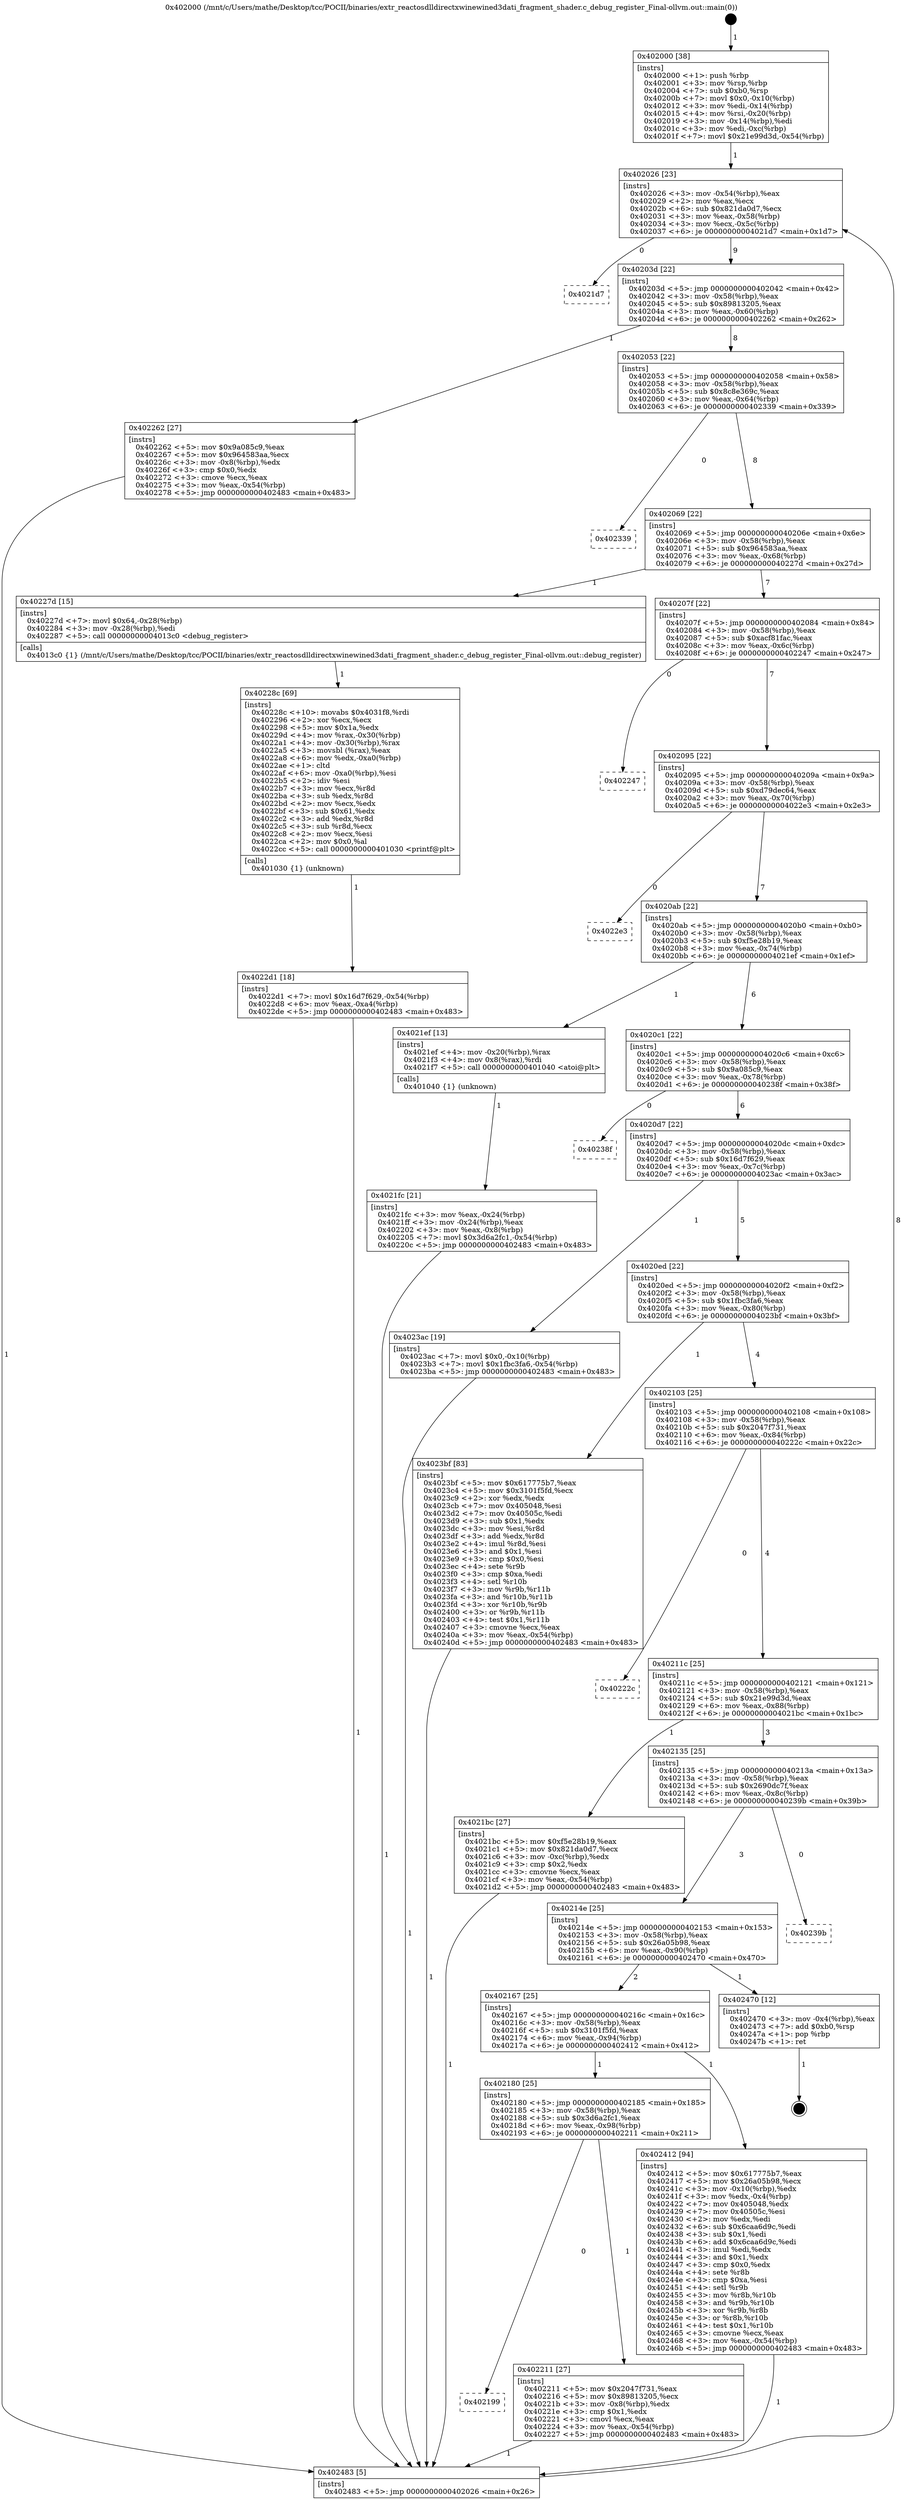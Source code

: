 digraph "0x402000" {
  label = "0x402000 (/mnt/c/Users/mathe/Desktop/tcc/POCII/binaries/extr_reactosdlldirectxwinewined3dati_fragment_shader.c_debug_register_Final-ollvm.out::main(0))"
  labelloc = "t"
  node[shape=record]

  Entry [label="",width=0.3,height=0.3,shape=circle,fillcolor=black,style=filled]
  "0x402026" [label="{
     0x402026 [23]\l
     | [instrs]\l
     &nbsp;&nbsp;0x402026 \<+3\>: mov -0x54(%rbp),%eax\l
     &nbsp;&nbsp;0x402029 \<+2\>: mov %eax,%ecx\l
     &nbsp;&nbsp;0x40202b \<+6\>: sub $0x821da0d7,%ecx\l
     &nbsp;&nbsp;0x402031 \<+3\>: mov %eax,-0x58(%rbp)\l
     &nbsp;&nbsp;0x402034 \<+3\>: mov %ecx,-0x5c(%rbp)\l
     &nbsp;&nbsp;0x402037 \<+6\>: je 00000000004021d7 \<main+0x1d7\>\l
  }"]
  "0x4021d7" [label="{
     0x4021d7\l
  }", style=dashed]
  "0x40203d" [label="{
     0x40203d [22]\l
     | [instrs]\l
     &nbsp;&nbsp;0x40203d \<+5\>: jmp 0000000000402042 \<main+0x42\>\l
     &nbsp;&nbsp;0x402042 \<+3\>: mov -0x58(%rbp),%eax\l
     &nbsp;&nbsp;0x402045 \<+5\>: sub $0x89813205,%eax\l
     &nbsp;&nbsp;0x40204a \<+3\>: mov %eax,-0x60(%rbp)\l
     &nbsp;&nbsp;0x40204d \<+6\>: je 0000000000402262 \<main+0x262\>\l
  }"]
  Exit [label="",width=0.3,height=0.3,shape=circle,fillcolor=black,style=filled,peripheries=2]
  "0x402262" [label="{
     0x402262 [27]\l
     | [instrs]\l
     &nbsp;&nbsp;0x402262 \<+5\>: mov $0x9a085c9,%eax\l
     &nbsp;&nbsp;0x402267 \<+5\>: mov $0x964583aa,%ecx\l
     &nbsp;&nbsp;0x40226c \<+3\>: mov -0x8(%rbp),%edx\l
     &nbsp;&nbsp;0x40226f \<+3\>: cmp $0x0,%edx\l
     &nbsp;&nbsp;0x402272 \<+3\>: cmove %ecx,%eax\l
     &nbsp;&nbsp;0x402275 \<+3\>: mov %eax,-0x54(%rbp)\l
     &nbsp;&nbsp;0x402278 \<+5\>: jmp 0000000000402483 \<main+0x483\>\l
  }"]
  "0x402053" [label="{
     0x402053 [22]\l
     | [instrs]\l
     &nbsp;&nbsp;0x402053 \<+5\>: jmp 0000000000402058 \<main+0x58\>\l
     &nbsp;&nbsp;0x402058 \<+3\>: mov -0x58(%rbp),%eax\l
     &nbsp;&nbsp;0x40205b \<+5\>: sub $0x8c8e369c,%eax\l
     &nbsp;&nbsp;0x402060 \<+3\>: mov %eax,-0x64(%rbp)\l
     &nbsp;&nbsp;0x402063 \<+6\>: je 0000000000402339 \<main+0x339\>\l
  }"]
  "0x4022d1" [label="{
     0x4022d1 [18]\l
     | [instrs]\l
     &nbsp;&nbsp;0x4022d1 \<+7\>: movl $0x16d7f629,-0x54(%rbp)\l
     &nbsp;&nbsp;0x4022d8 \<+6\>: mov %eax,-0xa4(%rbp)\l
     &nbsp;&nbsp;0x4022de \<+5\>: jmp 0000000000402483 \<main+0x483\>\l
  }"]
  "0x402339" [label="{
     0x402339\l
  }", style=dashed]
  "0x402069" [label="{
     0x402069 [22]\l
     | [instrs]\l
     &nbsp;&nbsp;0x402069 \<+5\>: jmp 000000000040206e \<main+0x6e\>\l
     &nbsp;&nbsp;0x40206e \<+3\>: mov -0x58(%rbp),%eax\l
     &nbsp;&nbsp;0x402071 \<+5\>: sub $0x964583aa,%eax\l
     &nbsp;&nbsp;0x402076 \<+3\>: mov %eax,-0x68(%rbp)\l
     &nbsp;&nbsp;0x402079 \<+6\>: je 000000000040227d \<main+0x27d\>\l
  }"]
  "0x40228c" [label="{
     0x40228c [69]\l
     | [instrs]\l
     &nbsp;&nbsp;0x40228c \<+10\>: movabs $0x4031f8,%rdi\l
     &nbsp;&nbsp;0x402296 \<+2\>: xor %ecx,%ecx\l
     &nbsp;&nbsp;0x402298 \<+5\>: mov $0x1a,%edx\l
     &nbsp;&nbsp;0x40229d \<+4\>: mov %rax,-0x30(%rbp)\l
     &nbsp;&nbsp;0x4022a1 \<+4\>: mov -0x30(%rbp),%rax\l
     &nbsp;&nbsp;0x4022a5 \<+3\>: movsbl (%rax),%eax\l
     &nbsp;&nbsp;0x4022a8 \<+6\>: mov %edx,-0xa0(%rbp)\l
     &nbsp;&nbsp;0x4022ae \<+1\>: cltd\l
     &nbsp;&nbsp;0x4022af \<+6\>: mov -0xa0(%rbp),%esi\l
     &nbsp;&nbsp;0x4022b5 \<+2\>: idiv %esi\l
     &nbsp;&nbsp;0x4022b7 \<+3\>: mov %ecx,%r8d\l
     &nbsp;&nbsp;0x4022ba \<+3\>: sub %edx,%r8d\l
     &nbsp;&nbsp;0x4022bd \<+2\>: mov %ecx,%edx\l
     &nbsp;&nbsp;0x4022bf \<+3\>: sub $0x61,%edx\l
     &nbsp;&nbsp;0x4022c2 \<+3\>: add %edx,%r8d\l
     &nbsp;&nbsp;0x4022c5 \<+3\>: sub %r8d,%ecx\l
     &nbsp;&nbsp;0x4022c8 \<+2\>: mov %ecx,%esi\l
     &nbsp;&nbsp;0x4022ca \<+2\>: mov $0x0,%al\l
     &nbsp;&nbsp;0x4022cc \<+5\>: call 0000000000401030 \<printf@plt\>\l
     | [calls]\l
     &nbsp;&nbsp;0x401030 \{1\} (unknown)\l
  }"]
  "0x40227d" [label="{
     0x40227d [15]\l
     | [instrs]\l
     &nbsp;&nbsp;0x40227d \<+7\>: movl $0x64,-0x28(%rbp)\l
     &nbsp;&nbsp;0x402284 \<+3\>: mov -0x28(%rbp),%edi\l
     &nbsp;&nbsp;0x402287 \<+5\>: call 00000000004013c0 \<debug_register\>\l
     | [calls]\l
     &nbsp;&nbsp;0x4013c0 \{1\} (/mnt/c/Users/mathe/Desktop/tcc/POCII/binaries/extr_reactosdlldirectxwinewined3dati_fragment_shader.c_debug_register_Final-ollvm.out::debug_register)\l
  }"]
  "0x40207f" [label="{
     0x40207f [22]\l
     | [instrs]\l
     &nbsp;&nbsp;0x40207f \<+5\>: jmp 0000000000402084 \<main+0x84\>\l
     &nbsp;&nbsp;0x402084 \<+3\>: mov -0x58(%rbp),%eax\l
     &nbsp;&nbsp;0x402087 \<+5\>: sub $0xacf81fac,%eax\l
     &nbsp;&nbsp;0x40208c \<+3\>: mov %eax,-0x6c(%rbp)\l
     &nbsp;&nbsp;0x40208f \<+6\>: je 0000000000402247 \<main+0x247\>\l
  }"]
  "0x402199" [label="{
     0x402199\l
  }", style=dashed]
  "0x402247" [label="{
     0x402247\l
  }", style=dashed]
  "0x402095" [label="{
     0x402095 [22]\l
     | [instrs]\l
     &nbsp;&nbsp;0x402095 \<+5\>: jmp 000000000040209a \<main+0x9a\>\l
     &nbsp;&nbsp;0x40209a \<+3\>: mov -0x58(%rbp),%eax\l
     &nbsp;&nbsp;0x40209d \<+5\>: sub $0xd79dec64,%eax\l
     &nbsp;&nbsp;0x4020a2 \<+3\>: mov %eax,-0x70(%rbp)\l
     &nbsp;&nbsp;0x4020a5 \<+6\>: je 00000000004022e3 \<main+0x2e3\>\l
  }"]
  "0x402211" [label="{
     0x402211 [27]\l
     | [instrs]\l
     &nbsp;&nbsp;0x402211 \<+5\>: mov $0x2047f731,%eax\l
     &nbsp;&nbsp;0x402216 \<+5\>: mov $0x89813205,%ecx\l
     &nbsp;&nbsp;0x40221b \<+3\>: mov -0x8(%rbp),%edx\l
     &nbsp;&nbsp;0x40221e \<+3\>: cmp $0x1,%edx\l
     &nbsp;&nbsp;0x402221 \<+3\>: cmovl %ecx,%eax\l
     &nbsp;&nbsp;0x402224 \<+3\>: mov %eax,-0x54(%rbp)\l
     &nbsp;&nbsp;0x402227 \<+5\>: jmp 0000000000402483 \<main+0x483\>\l
  }"]
  "0x4022e3" [label="{
     0x4022e3\l
  }", style=dashed]
  "0x4020ab" [label="{
     0x4020ab [22]\l
     | [instrs]\l
     &nbsp;&nbsp;0x4020ab \<+5\>: jmp 00000000004020b0 \<main+0xb0\>\l
     &nbsp;&nbsp;0x4020b0 \<+3\>: mov -0x58(%rbp),%eax\l
     &nbsp;&nbsp;0x4020b3 \<+5\>: sub $0xf5e28b19,%eax\l
     &nbsp;&nbsp;0x4020b8 \<+3\>: mov %eax,-0x74(%rbp)\l
     &nbsp;&nbsp;0x4020bb \<+6\>: je 00000000004021ef \<main+0x1ef\>\l
  }"]
  "0x402180" [label="{
     0x402180 [25]\l
     | [instrs]\l
     &nbsp;&nbsp;0x402180 \<+5\>: jmp 0000000000402185 \<main+0x185\>\l
     &nbsp;&nbsp;0x402185 \<+3\>: mov -0x58(%rbp),%eax\l
     &nbsp;&nbsp;0x402188 \<+5\>: sub $0x3d6a2fc1,%eax\l
     &nbsp;&nbsp;0x40218d \<+6\>: mov %eax,-0x98(%rbp)\l
     &nbsp;&nbsp;0x402193 \<+6\>: je 0000000000402211 \<main+0x211\>\l
  }"]
  "0x4021ef" [label="{
     0x4021ef [13]\l
     | [instrs]\l
     &nbsp;&nbsp;0x4021ef \<+4\>: mov -0x20(%rbp),%rax\l
     &nbsp;&nbsp;0x4021f3 \<+4\>: mov 0x8(%rax),%rdi\l
     &nbsp;&nbsp;0x4021f7 \<+5\>: call 0000000000401040 \<atoi@plt\>\l
     | [calls]\l
     &nbsp;&nbsp;0x401040 \{1\} (unknown)\l
  }"]
  "0x4020c1" [label="{
     0x4020c1 [22]\l
     | [instrs]\l
     &nbsp;&nbsp;0x4020c1 \<+5\>: jmp 00000000004020c6 \<main+0xc6\>\l
     &nbsp;&nbsp;0x4020c6 \<+3\>: mov -0x58(%rbp),%eax\l
     &nbsp;&nbsp;0x4020c9 \<+5\>: sub $0x9a085c9,%eax\l
     &nbsp;&nbsp;0x4020ce \<+3\>: mov %eax,-0x78(%rbp)\l
     &nbsp;&nbsp;0x4020d1 \<+6\>: je 000000000040238f \<main+0x38f\>\l
  }"]
  "0x402412" [label="{
     0x402412 [94]\l
     | [instrs]\l
     &nbsp;&nbsp;0x402412 \<+5\>: mov $0x617775b7,%eax\l
     &nbsp;&nbsp;0x402417 \<+5\>: mov $0x26a05b98,%ecx\l
     &nbsp;&nbsp;0x40241c \<+3\>: mov -0x10(%rbp),%edx\l
     &nbsp;&nbsp;0x40241f \<+3\>: mov %edx,-0x4(%rbp)\l
     &nbsp;&nbsp;0x402422 \<+7\>: mov 0x405048,%edx\l
     &nbsp;&nbsp;0x402429 \<+7\>: mov 0x40505c,%esi\l
     &nbsp;&nbsp;0x402430 \<+2\>: mov %edx,%edi\l
     &nbsp;&nbsp;0x402432 \<+6\>: sub $0x6caa6d9c,%edi\l
     &nbsp;&nbsp;0x402438 \<+3\>: sub $0x1,%edi\l
     &nbsp;&nbsp;0x40243b \<+6\>: add $0x6caa6d9c,%edi\l
     &nbsp;&nbsp;0x402441 \<+3\>: imul %edi,%edx\l
     &nbsp;&nbsp;0x402444 \<+3\>: and $0x1,%edx\l
     &nbsp;&nbsp;0x402447 \<+3\>: cmp $0x0,%edx\l
     &nbsp;&nbsp;0x40244a \<+4\>: sete %r8b\l
     &nbsp;&nbsp;0x40244e \<+3\>: cmp $0xa,%esi\l
     &nbsp;&nbsp;0x402451 \<+4\>: setl %r9b\l
     &nbsp;&nbsp;0x402455 \<+3\>: mov %r8b,%r10b\l
     &nbsp;&nbsp;0x402458 \<+3\>: and %r9b,%r10b\l
     &nbsp;&nbsp;0x40245b \<+3\>: xor %r9b,%r8b\l
     &nbsp;&nbsp;0x40245e \<+3\>: or %r8b,%r10b\l
     &nbsp;&nbsp;0x402461 \<+4\>: test $0x1,%r10b\l
     &nbsp;&nbsp;0x402465 \<+3\>: cmovne %ecx,%eax\l
     &nbsp;&nbsp;0x402468 \<+3\>: mov %eax,-0x54(%rbp)\l
     &nbsp;&nbsp;0x40246b \<+5\>: jmp 0000000000402483 \<main+0x483\>\l
  }"]
  "0x40238f" [label="{
     0x40238f\l
  }", style=dashed]
  "0x4020d7" [label="{
     0x4020d7 [22]\l
     | [instrs]\l
     &nbsp;&nbsp;0x4020d7 \<+5\>: jmp 00000000004020dc \<main+0xdc\>\l
     &nbsp;&nbsp;0x4020dc \<+3\>: mov -0x58(%rbp),%eax\l
     &nbsp;&nbsp;0x4020df \<+5\>: sub $0x16d7f629,%eax\l
     &nbsp;&nbsp;0x4020e4 \<+3\>: mov %eax,-0x7c(%rbp)\l
     &nbsp;&nbsp;0x4020e7 \<+6\>: je 00000000004023ac \<main+0x3ac\>\l
  }"]
  "0x402167" [label="{
     0x402167 [25]\l
     | [instrs]\l
     &nbsp;&nbsp;0x402167 \<+5\>: jmp 000000000040216c \<main+0x16c\>\l
     &nbsp;&nbsp;0x40216c \<+3\>: mov -0x58(%rbp),%eax\l
     &nbsp;&nbsp;0x40216f \<+5\>: sub $0x3101f5fd,%eax\l
     &nbsp;&nbsp;0x402174 \<+6\>: mov %eax,-0x94(%rbp)\l
     &nbsp;&nbsp;0x40217a \<+6\>: je 0000000000402412 \<main+0x412\>\l
  }"]
  "0x4023ac" [label="{
     0x4023ac [19]\l
     | [instrs]\l
     &nbsp;&nbsp;0x4023ac \<+7\>: movl $0x0,-0x10(%rbp)\l
     &nbsp;&nbsp;0x4023b3 \<+7\>: movl $0x1fbc3fa6,-0x54(%rbp)\l
     &nbsp;&nbsp;0x4023ba \<+5\>: jmp 0000000000402483 \<main+0x483\>\l
  }"]
  "0x4020ed" [label="{
     0x4020ed [22]\l
     | [instrs]\l
     &nbsp;&nbsp;0x4020ed \<+5\>: jmp 00000000004020f2 \<main+0xf2\>\l
     &nbsp;&nbsp;0x4020f2 \<+3\>: mov -0x58(%rbp),%eax\l
     &nbsp;&nbsp;0x4020f5 \<+5\>: sub $0x1fbc3fa6,%eax\l
     &nbsp;&nbsp;0x4020fa \<+3\>: mov %eax,-0x80(%rbp)\l
     &nbsp;&nbsp;0x4020fd \<+6\>: je 00000000004023bf \<main+0x3bf\>\l
  }"]
  "0x402470" [label="{
     0x402470 [12]\l
     | [instrs]\l
     &nbsp;&nbsp;0x402470 \<+3\>: mov -0x4(%rbp),%eax\l
     &nbsp;&nbsp;0x402473 \<+7\>: add $0xb0,%rsp\l
     &nbsp;&nbsp;0x40247a \<+1\>: pop %rbp\l
     &nbsp;&nbsp;0x40247b \<+1\>: ret\l
  }"]
  "0x4023bf" [label="{
     0x4023bf [83]\l
     | [instrs]\l
     &nbsp;&nbsp;0x4023bf \<+5\>: mov $0x617775b7,%eax\l
     &nbsp;&nbsp;0x4023c4 \<+5\>: mov $0x3101f5fd,%ecx\l
     &nbsp;&nbsp;0x4023c9 \<+2\>: xor %edx,%edx\l
     &nbsp;&nbsp;0x4023cb \<+7\>: mov 0x405048,%esi\l
     &nbsp;&nbsp;0x4023d2 \<+7\>: mov 0x40505c,%edi\l
     &nbsp;&nbsp;0x4023d9 \<+3\>: sub $0x1,%edx\l
     &nbsp;&nbsp;0x4023dc \<+3\>: mov %esi,%r8d\l
     &nbsp;&nbsp;0x4023df \<+3\>: add %edx,%r8d\l
     &nbsp;&nbsp;0x4023e2 \<+4\>: imul %r8d,%esi\l
     &nbsp;&nbsp;0x4023e6 \<+3\>: and $0x1,%esi\l
     &nbsp;&nbsp;0x4023e9 \<+3\>: cmp $0x0,%esi\l
     &nbsp;&nbsp;0x4023ec \<+4\>: sete %r9b\l
     &nbsp;&nbsp;0x4023f0 \<+3\>: cmp $0xa,%edi\l
     &nbsp;&nbsp;0x4023f3 \<+4\>: setl %r10b\l
     &nbsp;&nbsp;0x4023f7 \<+3\>: mov %r9b,%r11b\l
     &nbsp;&nbsp;0x4023fa \<+3\>: and %r10b,%r11b\l
     &nbsp;&nbsp;0x4023fd \<+3\>: xor %r10b,%r9b\l
     &nbsp;&nbsp;0x402400 \<+3\>: or %r9b,%r11b\l
     &nbsp;&nbsp;0x402403 \<+4\>: test $0x1,%r11b\l
     &nbsp;&nbsp;0x402407 \<+3\>: cmovne %ecx,%eax\l
     &nbsp;&nbsp;0x40240a \<+3\>: mov %eax,-0x54(%rbp)\l
     &nbsp;&nbsp;0x40240d \<+5\>: jmp 0000000000402483 \<main+0x483\>\l
  }"]
  "0x402103" [label="{
     0x402103 [25]\l
     | [instrs]\l
     &nbsp;&nbsp;0x402103 \<+5\>: jmp 0000000000402108 \<main+0x108\>\l
     &nbsp;&nbsp;0x402108 \<+3\>: mov -0x58(%rbp),%eax\l
     &nbsp;&nbsp;0x40210b \<+5\>: sub $0x2047f731,%eax\l
     &nbsp;&nbsp;0x402110 \<+6\>: mov %eax,-0x84(%rbp)\l
     &nbsp;&nbsp;0x402116 \<+6\>: je 000000000040222c \<main+0x22c\>\l
  }"]
  "0x40214e" [label="{
     0x40214e [25]\l
     | [instrs]\l
     &nbsp;&nbsp;0x40214e \<+5\>: jmp 0000000000402153 \<main+0x153\>\l
     &nbsp;&nbsp;0x402153 \<+3\>: mov -0x58(%rbp),%eax\l
     &nbsp;&nbsp;0x402156 \<+5\>: sub $0x26a05b98,%eax\l
     &nbsp;&nbsp;0x40215b \<+6\>: mov %eax,-0x90(%rbp)\l
     &nbsp;&nbsp;0x402161 \<+6\>: je 0000000000402470 \<main+0x470\>\l
  }"]
  "0x40222c" [label="{
     0x40222c\l
  }", style=dashed]
  "0x40211c" [label="{
     0x40211c [25]\l
     | [instrs]\l
     &nbsp;&nbsp;0x40211c \<+5\>: jmp 0000000000402121 \<main+0x121\>\l
     &nbsp;&nbsp;0x402121 \<+3\>: mov -0x58(%rbp),%eax\l
     &nbsp;&nbsp;0x402124 \<+5\>: sub $0x21e99d3d,%eax\l
     &nbsp;&nbsp;0x402129 \<+6\>: mov %eax,-0x88(%rbp)\l
     &nbsp;&nbsp;0x40212f \<+6\>: je 00000000004021bc \<main+0x1bc\>\l
  }"]
  "0x40239b" [label="{
     0x40239b\l
  }", style=dashed]
  "0x4021bc" [label="{
     0x4021bc [27]\l
     | [instrs]\l
     &nbsp;&nbsp;0x4021bc \<+5\>: mov $0xf5e28b19,%eax\l
     &nbsp;&nbsp;0x4021c1 \<+5\>: mov $0x821da0d7,%ecx\l
     &nbsp;&nbsp;0x4021c6 \<+3\>: mov -0xc(%rbp),%edx\l
     &nbsp;&nbsp;0x4021c9 \<+3\>: cmp $0x2,%edx\l
     &nbsp;&nbsp;0x4021cc \<+3\>: cmovne %ecx,%eax\l
     &nbsp;&nbsp;0x4021cf \<+3\>: mov %eax,-0x54(%rbp)\l
     &nbsp;&nbsp;0x4021d2 \<+5\>: jmp 0000000000402483 \<main+0x483\>\l
  }"]
  "0x402135" [label="{
     0x402135 [25]\l
     | [instrs]\l
     &nbsp;&nbsp;0x402135 \<+5\>: jmp 000000000040213a \<main+0x13a\>\l
     &nbsp;&nbsp;0x40213a \<+3\>: mov -0x58(%rbp),%eax\l
     &nbsp;&nbsp;0x40213d \<+5\>: sub $0x2690dc7f,%eax\l
     &nbsp;&nbsp;0x402142 \<+6\>: mov %eax,-0x8c(%rbp)\l
     &nbsp;&nbsp;0x402148 \<+6\>: je 000000000040239b \<main+0x39b\>\l
  }"]
  "0x402483" [label="{
     0x402483 [5]\l
     | [instrs]\l
     &nbsp;&nbsp;0x402483 \<+5\>: jmp 0000000000402026 \<main+0x26\>\l
  }"]
  "0x402000" [label="{
     0x402000 [38]\l
     | [instrs]\l
     &nbsp;&nbsp;0x402000 \<+1\>: push %rbp\l
     &nbsp;&nbsp;0x402001 \<+3\>: mov %rsp,%rbp\l
     &nbsp;&nbsp;0x402004 \<+7\>: sub $0xb0,%rsp\l
     &nbsp;&nbsp;0x40200b \<+7\>: movl $0x0,-0x10(%rbp)\l
     &nbsp;&nbsp;0x402012 \<+3\>: mov %edi,-0x14(%rbp)\l
     &nbsp;&nbsp;0x402015 \<+4\>: mov %rsi,-0x20(%rbp)\l
     &nbsp;&nbsp;0x402019 \<+3\>: mov -0x14(%rbp),%edi\l
     &nbsp;&nbsp;0x40201c \<+3\>: mov %edi,-0xc(%rbp)\l
     &nbsp;&nbsp;0x40201f \<+7\>: movl $0x21e99d3d,-0x54(%rbp)\l
  }"]
  "0x4021fc" [label="{
     0x4021fc [21]\l
     | [instrs]\l
     &nbsp;&nbsp;0x4021fc \<+3\>: mov %eax,-0x24(%rbp)\l
     &nbsp;&nbsp;0x4021ff \<+3\>: mov -0x24(%rbp),%eax\l
     &nbsp;&nbsp;0x402202 \<+3\>: mov %eax,-0x8(%rbp)\l
     &nbsp;&nbsp;0x402205 \<+7\>: movl $0x3d6a2fc1,-0x54(%rbp)\l
     &nbsp;&nbsp;0x40220c \<+5\>: jmp 0000000000402483 \<main+0x483\>\l
  }"]
  Entry -> "0x402000" [label=" 1"]
  "0x402026" -> "0x4021d7" [label=" 0"]
  "0x402026" -> "0x40203d" [label=" 9"]
  "0x402470" -> Exit [label=" 1"]
  "0x40203d" -> "0x402262" [label=" 1"]
  "0x40203d" -> "0x402053" [label=" 8"]
  "0x402412" -> "0x402483" [label=" 1"]
  "0x402053" -> "0x402339" [label=" 0"]
  "0x402053" -> "0x402069" [label=" 8"]
  "0x4023bf" -> "0x402483" [label=" 1"]
  "0x402069" -> "0x40227d" [label=" 1"]
  "0x402069" -> "0x40207f" [label=" 7"]
  "0x4023ac" -> "0x402483" [label=" 1"]
  "0x40207f" -> "0x402247" [label=" 0"]
  "0x40207f" -> "0x402095" [label=" 7"]
  "0x4022d1" -> "0x402483" [label=" 1"]
  "0x402095" -> "0x4022e3" [label=" 0"]
  "0x402095" -> "0x4020ab" [label=" 7"]
  "0x40228c" -> "0x4022d1" [label=" 1"]
  "0x4020ab" -> "0x4021ef" [label=" 1"]
  "0x4020ab" -> "0x4020c1" [label=" 6"]
  "0x402262" -> "0x402483" [label=" 1"]
  "0x4020c1" -> "0x40238f" [label=" 0"]
  "0x4020c1" -> "0x4020d7" [label=" 6"]
  "0x402211" -> "0x402483" [label=" 1"]
  "0x4020d7" -> "0x4023ac" [label=" 1"]
  "0x4020d7" -> "0x4020ed" [label=" 5"]
  "0x402180" -> "0x402211" [label=" 1"]
  "0x4020ed" -> "0x4023bf" [label=" 1"]
  "0x4020ed" -> "0x402103" [label=" 4"]
  "0x40227d" -> "0x40228c" [label=" 1"]
  "0x402103" -> "0x40222c" [label=" 0"]
  "0x402103" -> "0x40211c" [label=" 4"]
  "0x402167" -> "0x402412" [label=" 1"]
  "0x40211c" -> "0x4021bc" [label=" 1"]
  "0x40211c" -> "0x402135" [label=" 3"]
  "0x4021bc" -> "0x402483" [label=" 1"]
  "0x402000" -> "0x402026" [label=" 1"]
  "0x402483" -> "0x402026" [label=" 8"]
  "0x4021ef" -> "0x4021fc" [label=" 1"]
  "0x4021fc" -> "0x402483" [label=" 1"]
  "0x402180" -> "0x402199" [label=" 0"]
  "0x402135" -> "0x40239b" [label=" 0"]
  "0x402135" -> "0x40214e" [label=" 3"]
  "0x402167" -> "0x402180" [label=" 1"]
  "0x40214e" -> "0x402470" [label=" 1"]
  "0x40214e" -> "0x402167" [label=" 2"]
}
